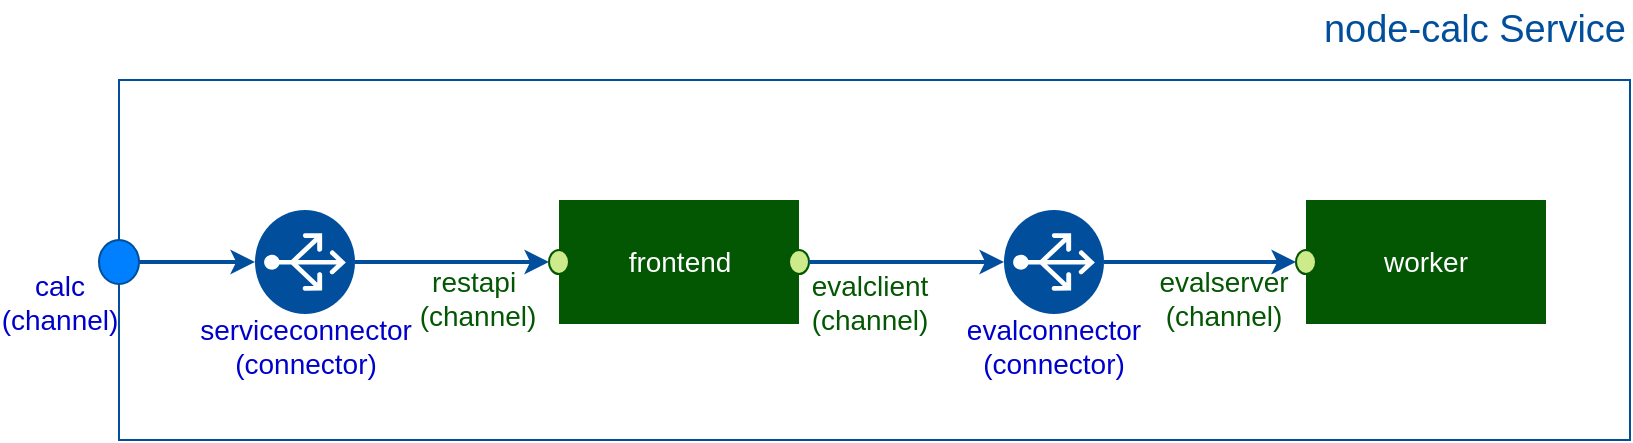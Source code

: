 <mxfile version="14.6.13" type="device"><diagram id="MQ0euR9UfSY_rMfaEaZ5" name="Página-1"><mxGraphModel dx="1102" dy="1001" grid="1" gridSize="10" guides="1" tooltips="1" connect="1" arrows="1" fold="1" page="1" pageScale="1" pageWidth="1169" pageHeight="827" math="0" shadow="0"><root><mxCell id="0"/><mxCell id="1" parent="0"/><mxCell id="m1I0FSoJJwckv8HuoxaX-34" value="" style="rounded=0;whiteSpace=wrap;html=1;fontColor=#FFFFFF;fillColor=none;strokeColor=#004E9C;" parent="1" vertex="1"><mxGeometry x="254.5" y="180" width="755.5" height="180" as="geometry"/></mxCell><mxCell id="m1I0FSoJJwckv8HuoxaX-35" value="" style="ellipse;whiteSpace=wrap;html=1;aspect=fixed;strokeColor=#004E9C;fontColor=#FFFFFF;fillColor=#007FFF;" parent="1" vertex="1"><mxGeometry x="244.5" y="260" width="20" height="22" as="geometry"/></mxCell><mxCell id="m1I0FSoJJwckv8HuoxaX-36" value="" style="group" parent="1" vertex="1" connectable="0"><mxGeometry x="469.5" y="240" width="130" height="62" as="geometry"/></mxCell><mxCell id="m1I0FSoJJwckv8HuoxaX-37" value="&lt;font style=&quot;font-size: 14px&quot;&gt;frontend&lt;br&gt;&lt;/font&gt;" style="rounded=0;whiteSpace=wrap;html=1;fillColor=#035703;strokeColor=none;fontColor=#FFFFFF;" parent="m1I0FSoJJwckv8HuoxaX-36" vertex="1"><mxGeometry x="5" width="120" height="62" as="geometry"/></mxCell><mxCell id="m1I0FSoJJwckv8HuoxaX-38" value="" style="ellipse;whiteSpace=wrap;html=1;aspect=fixed;fontColor=#FFFFFF;strokeColor=#035703;fillColor=#CDEB8B;" parent="m1I0FSoJJwckv8HuoxaX-36" vertex="1"><mxGeometry y="25" width="10" height="12" as="geometry"/></mxCell><mxCell id="CVhFSLJ4JHK0CXiv1-sc-11" value="" style="ellipse;whiteSpace=wrap;html=1;aspect=fixed;fontColor=#FFFFFF;strokeColor=#035703;fillColor=#CDEB8B;" parent="m1I0FSoJJwckv8HuoxaX-36" vertex="1"><mxGeometry x="120" y="25" width="10" height="12" as="geometry"/></mxCell><mxCell id="m1I0FSoJJwckv8HuoxaX-40" value="" style="group" parent="1" vertex="1" connectable="0"><mxGeometry x="322.5" y="245" width="50" height="52" as="geometry"/></mxCell><mxCell id="m1I0FSoJJwckv8HuoxaX-41" value="" style="ellipse;whiteSpace=wrap;html=1;aspect=fixed;fillColor=#004E9C;strokeColor=none;" parent="m1I0FSoJJwckv8HuoxaX-40" vertex="1"><mxGeometry width="50" height="52" as="geometry"/></mxCell><mxCell id="m1I0FSoJJwckv8HuoxaX-42" value="" style="aspect=fixed;pointerEvents=1;shadow=0;dashed=0;html=1;strokeColor=none;labelPosition=center;verticalLabelPosition=bottom;verticalAlign=top;align=center;shape=mxgraph.azure.load_balancer_generic;fillColor=#FFFFFF;rotation=-90;" parent="m1I0FSoJJwckv8HuoxaX-40" vertex="1"><mxGeometry x="10.611" y="5.556" width="28.778" height="40.889" as="geometry"/></mxCell><mxCell id="m1I0FSoJJwckv8HuoxaX-43" value="" style="endArrow=classic;html=1;fontColor=#FFFFFF;strokeColor=#004E9C;strokeWidth=2;exitX=1;exitY=0.5;exitDx=0;exitDy=0;entryX=0;entryY=0.5;entryDx=0;entryDy=0;" parent="1" source="m1I0FSoJJwckv8HuoxaX-35" target="m1I0FSoJJwckv8HuoxaX-41" edge="1"><mxGeometry width="50" height="50" relative="1" as="geometry"><mxPoint x="293.5" y="640" as="sourcePoint"/><mxPoint x="383.5" y="640" as="targetPoint"/></mxGeometry></mxCell><mxCell id="m1I0FSoJJwckv8HuoxaX-44" value="" style="endArrow=classic;html=1;fontColor=#FFFFFF;strokeColor=#004E9C;strokeWidth=2;exitX=1;exitY=0.5;exitDx=0;exitDy=0;entryX=0;entryY=0.5;entryDx=0;entryDy=0;" parent="1" source="m1I0FSoJJwckv8HuoxaX-41" target="m1I0FSoJJwckv8HuoxaX-38" edge="1"><mxGeometry width="50" height="50" relative="1" as="geometry"><mxPoint x="262.5" y="280" as="sourcePoint"/><mxPoint x="332.5" y="280" as="targetPoint"/></mxGeometry></mxCell><mxCell id="m1I0FSoJJwckv8HuoxaX-45" value="&lt;font style=&quot;font-size: 14px&quot;&gt;restapi&amp;nbsp;&lt;br&gt;(channel)&lt;br&gt;&lt;/font&gt;" style="text;html=1;strokeColor=none;fillColor=none;align=center;verticalAlign=middle;whiteSpace=wrap;rounded=0;fontSize=14;fontColor=#035703;" parent="1" vertex="1"><mxGeometry x="405.5" y="278" width="56" height="22" as="geometry"/></mxCell><mxCell id="m1I0FSoJJwckv8HuoxaX-59" value="&lt;font style=&quot;font-size: 14px&quot;&gt;&lt;font style=&quot;font-size: 14px&quot;&gt;calc&lt;br&gt;&lt;/font&gt;(channel)&lt;br style=&quot;font-size: 14px&quot;&gt;&lt;/font&gt;" style="text;html=1;strokeColor=none;fillColor=none;align=center;verticalAlign=middle;whiteSpace=wrap;rounded=0;fontSize=14;fontColor=#0000CC;" parent="1" vertex="1"><mxGeometry x="204.5" y="280" width="40" height="22" as="geometry"/></mxCell><mxCell id="RAqbqAPZpjjaH81JNqXH-1" value="&lt;font style=&quot;font-size: 14px&quot;&gt;serviceconnector&lt;br&gt;(connector)&lt;br style=&quot;font-size: 14px&quot;&gt;&lt;/font&gt;" style="text;html=1;strokeColor=none;fillColor=none;align=center;verticalAlign=middle;whiteSpace=wrap;rounded=0;fontSize=14;fontColor=#0000CC;" parent="1" vertex="1"><mxGeometry x="327.5" y="302" width="40" height="22" as="geometry"/></mxCell><mxCell id="2IimvF8qheaG7CD15ACy-1" value="&lt;font style=&quot;font-size: 19px&quot; color=&quot;#004e9c&quot;&gt;node-calc Service&lt;/font&gt;" style="text;html=1;strokeColor=none;fillColor=none;align=right;verticalAlign=middle;whiteSpace=wrap;rounded=0;" parent="1" vertex="1"><mxGeometry x="670" y="140" width="340" height="30" as="geometry"/></mxCell><mxCell id="CVhFSLJ4JHK0CXiv1-sc-1" value="" style="group" parent="1" vertex="1" connectable="0"><mxGeometry x="843" y="240" width="130" height="62" as="geometry"/></mxCell><mxCell id="CVhFSLJ4JHK0CXiv1-sc-2" value="&lt;font style=&quot;font-size: 14px&quot;&gt;worker&lt;br&gt;&lt;/font&gt;" style="rounded=0;whiteSpace=wrap;html=1;fillColor=#035703;strokeColor=none;fontColor=#FFFFFF;" parent="CVhFSLJ4JHK0CXiv1-sc-1" vertex="1"><mxGeometry x="5" width="120" height="62" as="geometry"/></mxCell><mxCell id="CVhFSLJ4JHK0CXiv1-sc-3" value="" style="ellipse;whiteSpace=wrap;html=1;aspect=fixed;fontColor=#FFFFFF;strokeColor=#035703;fillColor=#CDEB8B;" parent="CVhFSLJ4JHK0CXiv1-sc-1" vertex="1"><mxGeometry y="25" width="10" height="12" as="geometry"/></mxCell><mxCell id="CVhFSLJ4JHK0CXiv1-sc-4" value="" style="group" parent="1" vertex="1" connectable="0"><mxGeometry x="697" y="245" width="50" height="52" as="geometry"/></mxCell><mxCell id="CVhFSLJ4JHK0CXiv1-sc-5" value="" style="ellipse;whiteSpace=wrap;html=1;aspect=fixed;fillColor=#004E9C;strokeColor=none;" parent="CVhFSLJ4JHK0CXiv1-sc-4" vertex="1"><mxGeometry width="50" height="52" as="geometry"/></mxCell><mxCell id="CVhFSLJ4JHK0CXiv1-sc-6" value="" style="aspect=fixed;pointerEvents=1;shadow=0;dashed=0;html=1;strokeColor=none;labelPosition=center;verticalLabelPosition=bottom;verticalAlign=top;align=center;shape=mxgraph.azure.load_balancer_generic;fillColor=#FFFFFF;rotation=-90;" parent="CVhFSLJ4JHK0CXiv1-sc-4" vertex="1"><mxGeometry x="10.611" y="5.556" width="28.778" height="40.889" as="geometry"/></mxCell><mxCell id="CVhFSLJ4JHK0CXiv1-sc-7" value="" style="endArrow=classic;html=1;fontColor=#FFFFFF;strokeColor=#004E9C;strokeWidth=2;entryX=0;entryY=0.5;entryDx=0;entryDy=0;exitX=1;exitY=0.5;exitDx=0;exitDy=0;" parent="1" source="CVhFSLJ4JHK0CXiv1-sc-11" target="CVhFSLJ4JHK0CXiv1-sc-5" edge="1"><mxGeometry width="50" height="50" relative="1" as="geometry"><mxPoint x="628" y="450" as="sourcePoint"/><mxPoint x="717" y="640" as="targetPoint"/></mxGeometry></mxCell><mxCell id="CVhFSLJ4JHK0CXiv1-sc-8" value="" style="endArrow=classic;html=1;fontColor=#FFFFFF;strokeColor=#004E9C;strokeWidth=2;exitX=1;exitY=0.5;exitDx=0;exitDy=0;entryX=0;entryY=0.5;entryDx=0;entryDy=0;" parent="1" source="CVhFSLJ4JHK0CXiv1-sc-5" target="CVhFSLJ4JHK0CXiv1-sc-3" edge="1"><mxGeometry width="50" height="50" relative="1" as="geometry"><mxPoint x="624" y="280" as="sourcePoint"/><mxPoint x="694.0" y="280" as="targetPoint"/></mxGeometry></mxCell><mxCell id="CVhFSLJ4JHK0CXiv1-sc-9" value="&lt;font style=&quot;font-size: 14px&quot;&gt;evalserver&lt;br&gt;(channel)&lt;br&gt;&lt;/font&gt;" style="text;html=1;strokeColor=none;fillColor=none;align=center;verticalAlign=middle;whiteSpace=wrap;rounded=0;fontSize=14;fontColor=#035703;" parent="1" vertex="1"><mxGeometry x="779" y="278" width="56" height="22" as="geometry"/></mxCell><mxCell id="CVhFSLJ4JHK0CXiv1-sc-10" value="&lt;font style=&quot;font-size: 14px&quot;&gt;evalconnector&lt;br&gt;(connector)&lt;br style=&quot;font-size: 14px&quot;&gt;&lt;/font&gt;" style="text;html=1;strokeColor=none;fillColor=none;align=center;verticalAlign=middle;whiteSpace=wrap;rounded=0;fontSize=14;fontColor=#0000CC;" parent="1" vertex="1"><mxGeometry x="702" y="302" width="40" height="22" as="geometry"/></mxCell><mxCell id="CVhFSLJ4JHK0CXiv1-sc-12" value="&lt;font style=&quot;font-size: 14px&quot;&gt;evalclient&lt;br&gt;(channel)&lt;br&gt;&lt;/font&gt;" style="text;html=1;strokeColor=none;fillColor=none;align=center;verticalAlign=middle;whiteSpace=wrap;rounded=0;fontSize=14;fontColor=#035703;" parent="1" vertex="1"><mxGeometry x="602" y="280" width="56" height="22" as="geometry"/></mxCell></root></mxGraphModel></diagram></mxfile>